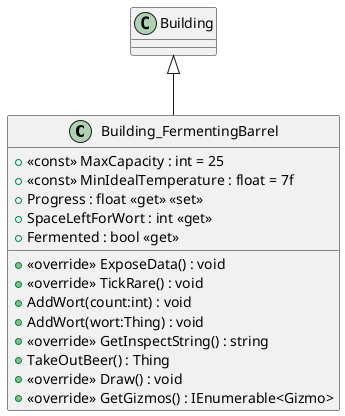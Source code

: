 @startuml
class Building_FermentingBarrel {
    + <<const>> MaxCapacity : int = 25
    + <<const>> MinIdealTemperature : float = 7f
    + Progress : float <<get>> <<set>>
    + SpaceLeftForWort : int <<get>>
    + Fermented : bool <<get>>
    + <<override>> ExposeData() : void
    + <<override>> TickRare() : void
    + AddWort(count:int) : void
    + AddWort(wort:Thing) : void
    + <<override>> GetInspectString() : string
    + TakeOutBeer() : Thing
    + <<override>> Draw() : void
    + <<override>> GetGizmos() : IEnumerable<Gizmo>
}
Building <|-- Building_FermentingBarrel
@enduml
